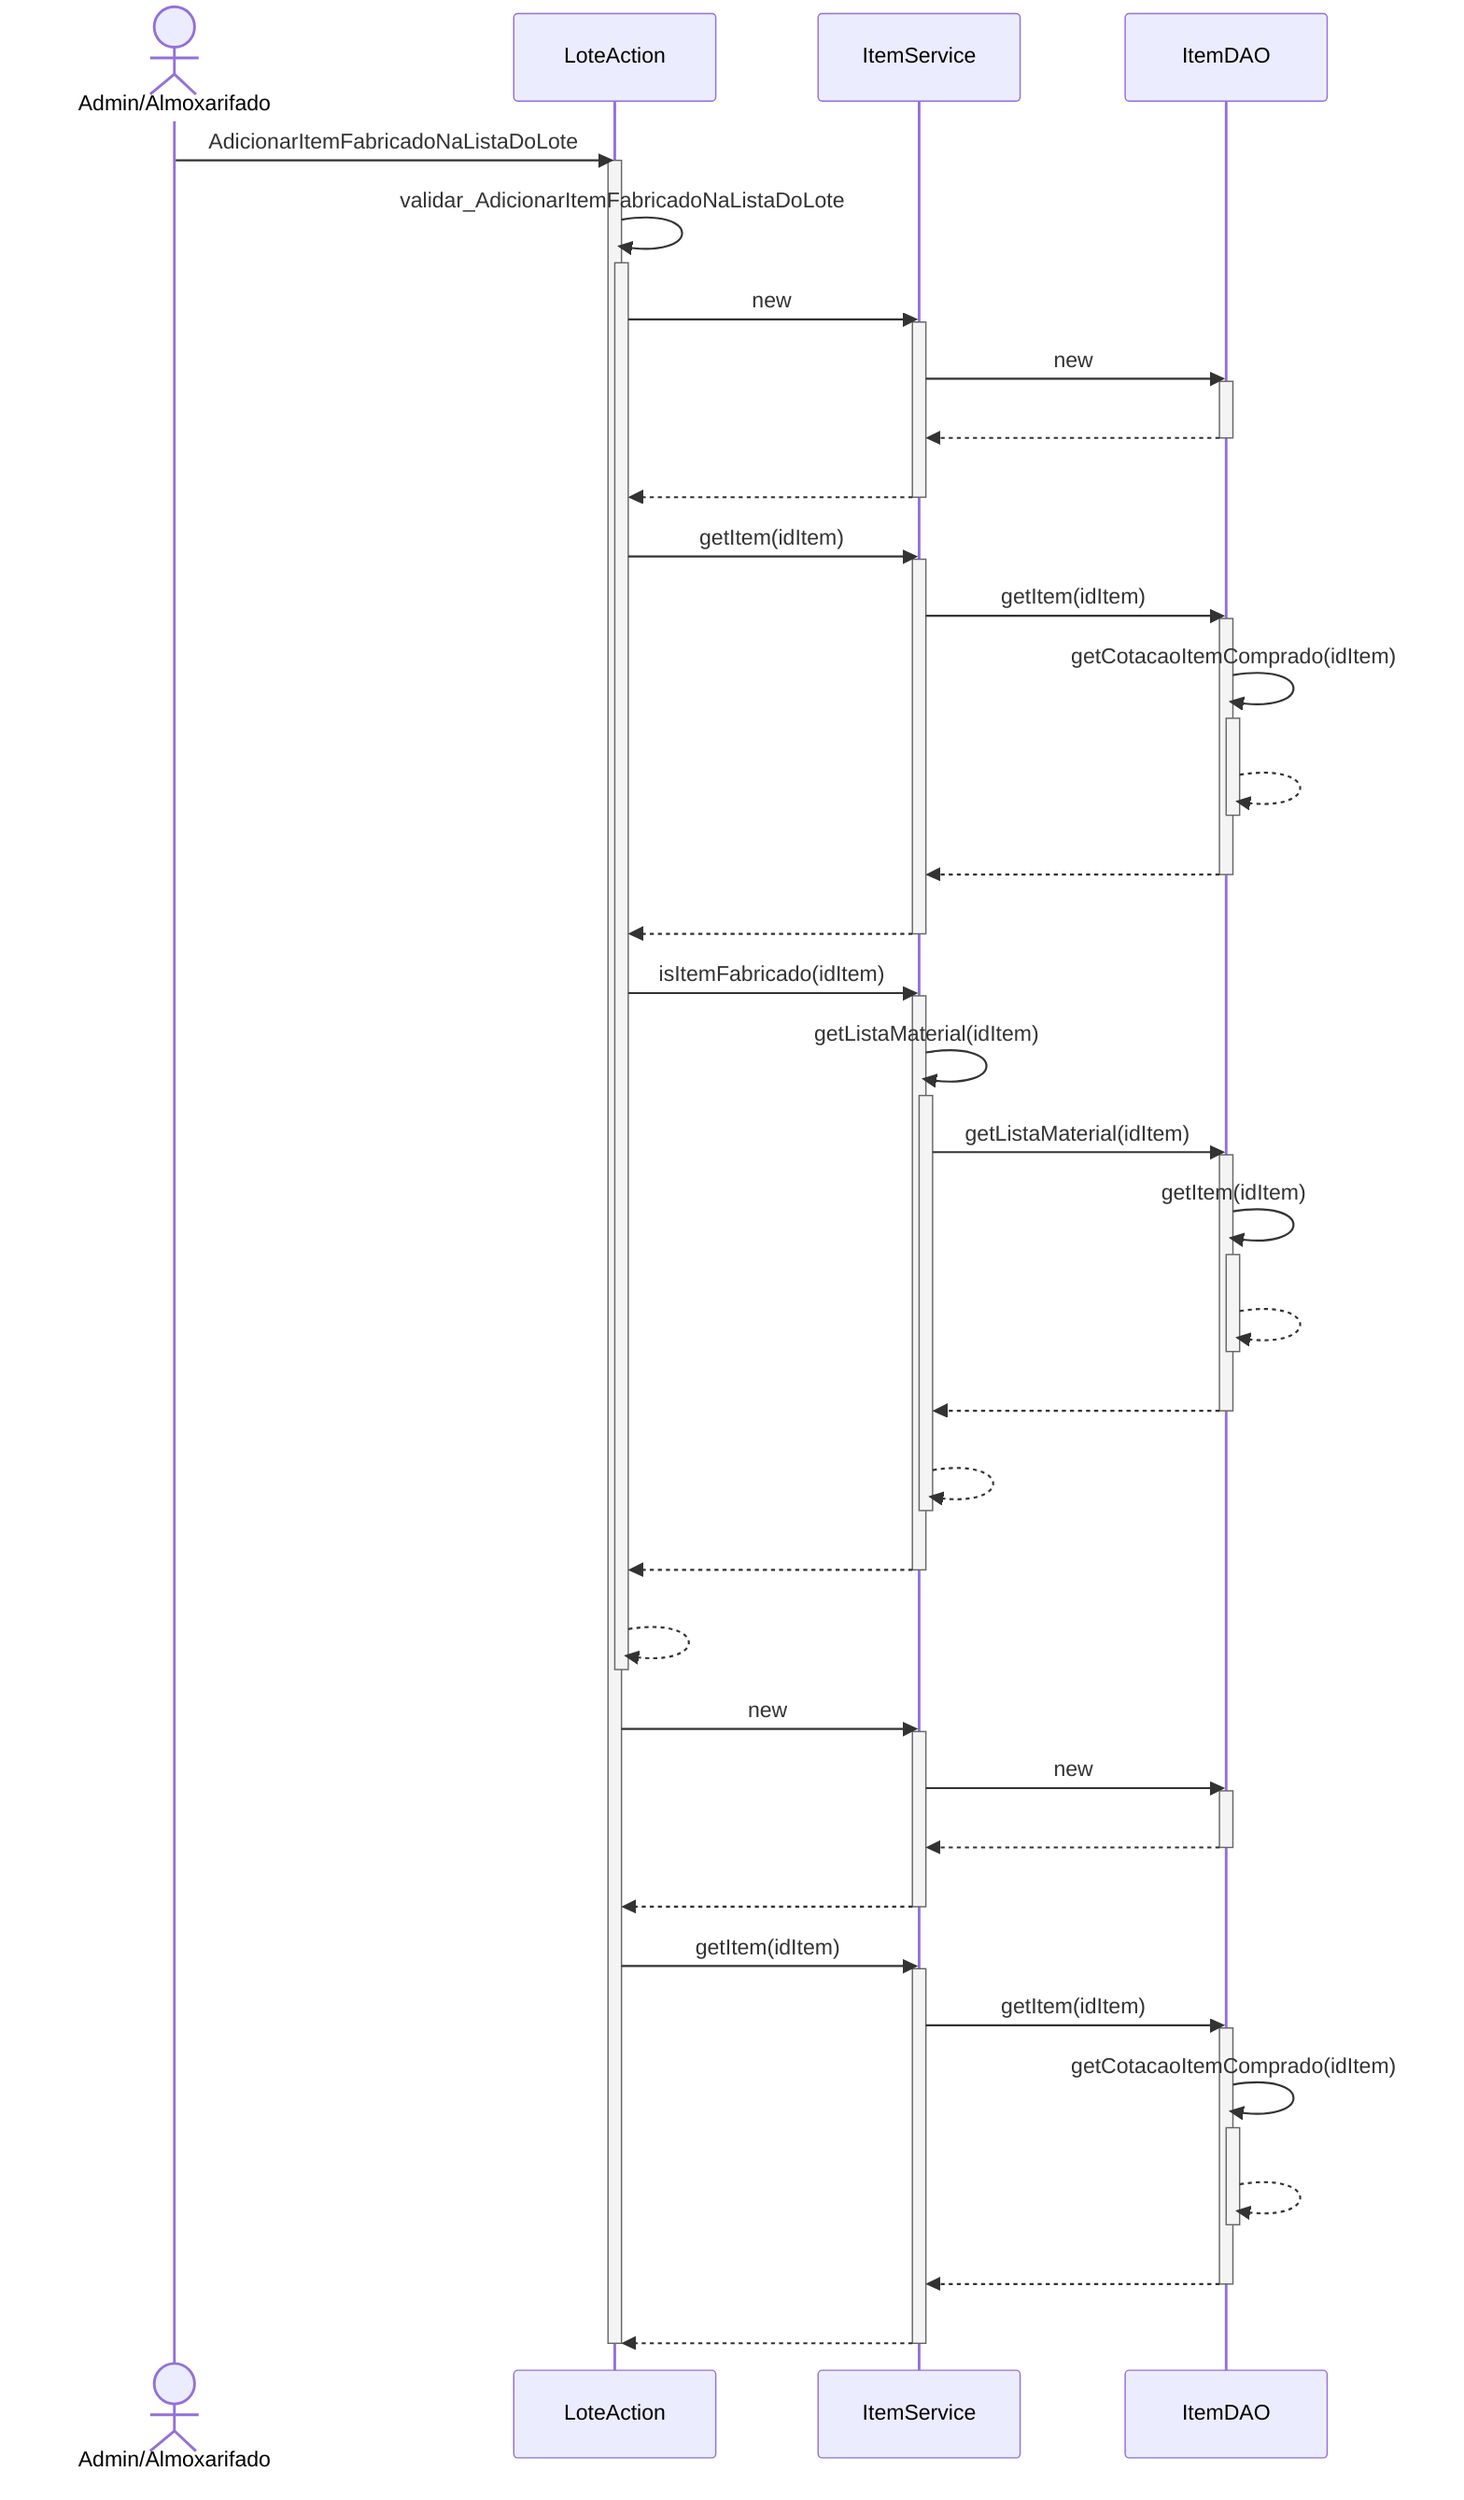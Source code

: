 sequenceDiagram
actor AA as Admin/Almoxarifado
AA ->> LoteAction : AdicionarItemFabricadoNaListaDoLote
activate LoteAction
LoteAction ->> LoteAction : validar_AdicionarItemFabricadoNaListaDoLote
activate LoteAction
LoteAction ->> ItemService : new
activate ItemService
ItemService ->> ItemDAO : new
activate ItemDAO
ItemDAO -->> ItemService : #32; 
deactivate ItemDAO
ItemService -->> LoteAction : #32; 
deactivate ItemService
LoteAction ->> ItemService : getItem(idItem)
activate ItemService
ItemService ->> ItemDAO : getItem(idItem)
activate ItemDAO
ItemDAO ->> ItemDAO : getCotacaoItemComprado(idItem)
activate ItemDAO
ItemDAO -->> ItemDAO : #32; 
deactivate ItemDAO
ItemDAO -->> ItemService : #32; 
deactivate ItemDAO
ItemService -->> LoteAction : #32; 
deactivate ItemService
LoteAction ->> ItemService : isItemFabricado(idItem)
activate ItemService
ItemService ->> ItemService : getListaMaterial(idItem)
activate ItemService
ItemService ->> ItemDAO : getListaMaterial(idItem)
activate ItemDAO
ItemDAO ->> ItemDAO : getItem(idItem)
activate ItemDAO
ItemDAO -->> ItemDAO : #32; 
deactivate ItemDAO
ItemDAO -->> ItemService : #32; 
deactivate ItemDAO
ItemService -->> ItemService : #32; 
deactivate ItemService
ItemService -->> LoteAction : #32; 
deactivate ItemService
LoteAction -->> LoteAction : #32; 
deactivate LoteAction
LoteAction ->> ItemService : new
activate ItemService
ItemService ->> ItemDAO : new
activate ItemDAO
ItemDAO -->> ItemService : #32; 
deactivate ItemDAO
ItemService -->> LoteAction : #32; 
deactivate ItemService
LoteAction ->> ItemService : getItem(idItem)
activate ItemService
ItemService ->> ItemDAO : getItem(idItem)
activate ItemDAO
ItemDAO ->> ItemDAO : getCotacaoItemComprado(idItem)
activate ItemDAO
ItemDAO -->> ItemDAO : #32; 
deactivate ItemDAO
ItemDAO -->> ItemService : #32; 
deactivate ItemDAO
ItemService -->> LoteAction : #32; 
deactivate ItemService
deactivate LoteAction